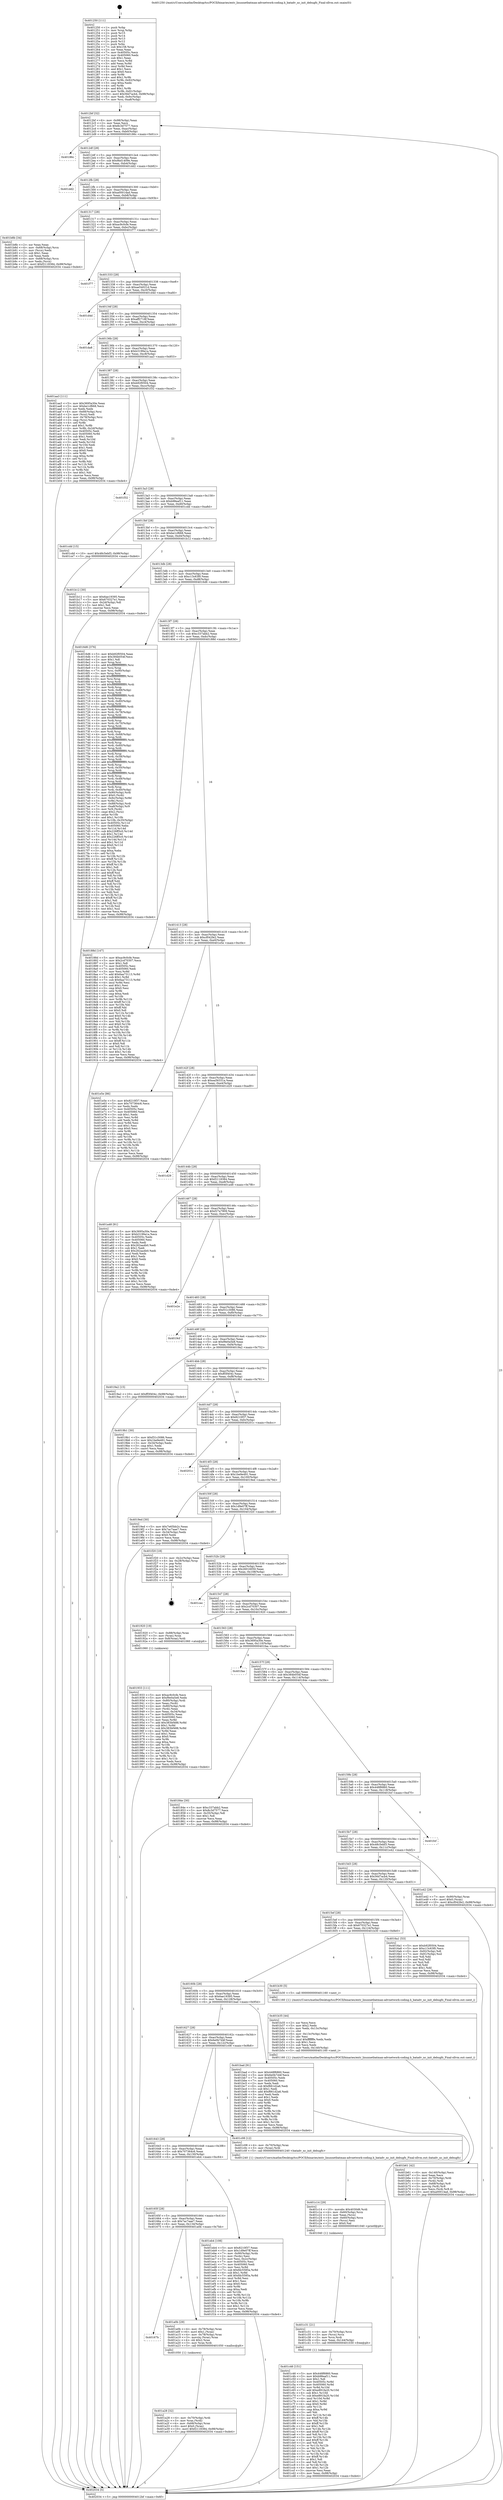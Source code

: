 digraph "0x401250" {
  label = "0x401250 (/mnt/c/Users/mathe/Desktop/tcc/POCII/binaries/extr_linuxnetbatman-advnetwork-coding.h_batadv_nc_init_debugfs_Final-ollvm.out::main(0))"
  labelloc = "t"
  node[shape=record]

  Entry [label="",width=0.3,height=0.3,shape=circle,fillcolor=black,style=filled]
  "0x4012bf" [label="{
     0x4012bf [32]\l
     | [instrs]\l
     &nbsp;&nbsp;0x4012bf \<+6\>: mov -0x98(%rbp),%eax\l
     &nbsp;&nbsp;0x4012c5 \<+2\>: mov %eax,%ecx\l
     &nbsp;&nbsp;0x4012c7 \<+6\>: sub $0x8c3d7577,%ecx\l
     &nbsp;&nbsp;0x4012cd \<+6\>: mov %eax,-0xac(%rbp)\l
     &nbsp;&nbsp;0x4012d3 \<+6\>: mov %ecx,-0xb0(%rbp)\l
     &nbsp;&nbsp;0x4012d9 \<+6\>: je 000000000040186c \<main+0x61c\>\l
  }"]
  "0x40186c" [label="{
     0x40186c\l
  }", style=dashed]
  "0x4012df" [label="{
     0x4012df [28]\l
     | [instrs]\l
     &nbsp;&nbsp;0x4012df \<+5\>: jmp 00000000004012e4 \<main+0x94\>\l
     &nbsp;&nbsp;0x4012e4 \<+6\>: mov -0xac(%rbp),%eax\l
     &nbsp;&nbsp;0x4012ea \<+5\>: sub $0x9bd1409e,%eax\l
     &nbsp;&nbsp;0x4012ef \<+6\>: mov %eax,-0xb4(%rbp)\l
     &nbsp;&nbsp;0x4012f5 \<+6\>: je 0000000000401dd2 \<main+0xb82\>\l
  }"]
  Exit [label="",width=0.3,height=0.3,shape=circle,fillcolor=black,style=filled,peripheries=2]
  "0x401dd2" [label="{
     0x401dd2\l
  }", style=dashed]
  "0x4012fb" [label="{
     0x4012fb [28]\l
     | [instrs]\l
     &nbsp;&nbsp;0x4012fb \<+5\>: jmp 0000000000401300 \<main+0xb0\>\l
     &nbsp;&nbsp;0x401300 \<+6\>: mov -0xac(%rbp),%eax\l
     &nbsp;&nbsp;0x401306 \<+5\>: sub $0xa00014ad,%eax\l
     &nbsp;&nbsp;0x40130b \<+6\>: mov %eax,-0xb8(%rbp)\l
     &nbsp;&nbsp;0x401311 \<+6\>: je 0000000000401b8b \<main+0x93b\>\l
  }"]
  "0x401c46" [label="{
     0x401c46 [151]\l
     | [instrs]\l
     &nbsp;&nbsp;0x401c46 \<+5\>: mov $0x448f6860,%eax\l
     &nbsp;&nbsp;0x401c4b \<+5\>: mov $0xb98eaf11,%esi\l
     &nbsp;&nbsp;0x401c50 \<+2\>: mov $0x1,%dl\l
     &nbsp;&nbsp;0x401c52 \<+8\>: mov 0x40505c,%r8d\l
     &nbsp;&nbsp;0x401c5a \<+8\>: mov 0x405060,%r9d\l
     &nbsp;&nbsp;0x401c62 \<+3\>: mov %r8d,%r10d\l
     &nbsp;&nbsp;0x401c65 \<+7\>: add $0xe891fa20,%r10d\l
     &nbsp;&nbsp;0x401c6c \<+4\>: sub $0x1,%r10d\l
     &nbsp;&nbsp;0x401c70 \<+7\>: sub $0xe891fa20,%r10d\l
     &nbsp;&nbsp;0x401c77 \<+4\>: imul %r10d,%r8d\l
     &nbsp;&nbsp;0x401c7b \<+4\>: and $0x1,%r8d\l
     &nbsp;&nbsp;0x401c7f \<+4\>: cmp $0x0,%r8d\l
     &nbsp;&nbsp;0x401c83 \<+4\>: sete %r11b\l
     &nbsp;&nbsp;0x401c87 \<+4\>: cmp $0xa,%r9d\l
     &nbsp;&nbsp;0x401c8b \<+3\>: setl %bl\l
     &nbsp;&nbsp;0x401c8e \<+3\>: mov %r11b,%r14b\l
     &nbsp;&nbsp;0x401c91 \<+4\>: xor $0xff,%r14b\l
     &nbsp;&nbsp;0x401c95 \<+3\>: mov %bl,%r15b\l
     &nbsp;&nbsp;0x401c98 \<+4\>: xor $0xff,%r15b\l
     &nbsp;&nbsp;0x401c9c \<+3\>: xor $0x1,%dl\l
     &nbsp;&nbsp;0x401c9f \<+3\>: mov %r14b,%r12b\l
     &nbsp;&nbsp;0x401ca2 \<+4\>: and $0xff,%r12b\l
     &nbsp;&nbsp;0x401ca6 \<+3\>: and %dl,%r11b\l
     &nbsp;&nbsp;0x401ca9 \<+3\>: mov %r15b,%r13b\l
     &nbsp;&nbsp;0x401cac \<+4\>: and $0xff,%r13b\l
     &nbsp;&nbsp;0x401cb0 \<+2\>: and %dl,%bl\l
     &nbsp;&nbsp;0x401cb2 \<+3\>: or %r11b,%r12b\l
     &nbsp;&nbsp;0x401cb5 \<+3\>: or %bl,%r13b\l
     &nbsp;&nbsp;0x401cb8 \<+3\>: xor %r13b,%r12b\l
     &nbsp;&nbsp;0x401cbb \<+3\>: or %r15b,%r14b\l
     &nbsp;&nbsp;0x401cbe \<+4\>: xor $0xff,%r14b\l
     &nbsp;&nbsp;0x401cc2 \<+3\>: or $0x1,%dl\l
     &nbsp;&nbsp;0x401cc5 \<+3\>: and %dl,%r14b\l
     &nbsp;&nbsp;0x401cc8 \<+3\>: or %r14b,%r12b\l
     &nbsp;&nbsp;0x401ccb \<+4\>: test $0x1,%r12b\l
     &nbsp;&nbsp;0x401ccf \<+3\>: cmovne %esi,%eax\l
     &nbsp;&nbsp;0x401cd2 \<+6\>: mov %eax,-0x98(%rbp)\l
     &nbsp;&nbsp;0x401cd8 \<+5\>: jmp 0000000000402034 \<main+0xde4\>\l
  }"]
  "0x401b8b" [label="{
     0x401b8b [34]\l
     | [instrs]\l
     &nbsp;&nbsp;0x401b8b \<+2\>: xor %eax,%eax\l
     &nbsp;&nbsp;0x401b8d \<+4\>: mov -0x68(%rbp),%rcx\l
     &nbsp;&nbsp;0x401b91 \<+2\>: mov (%rcx),%edx\l
     &nbsp;&nbsp;0x401b93 \<+3\>: sub $0x1,%eax\l
     &nbsp;&nbsp;0x401b96 \<+2\>: sub %eax,%edx\l
     &nbsp;&nbsp;0x401b98 \<+4\>: mov -0x68(%rbp),%rcx\l
     &nbsp;&nbsp;0x401b9c \<+2\>: mov %edx,(%rcx)\l
     &nbsp;&nbsp;0x401b9e \<+10\>: movl $0xf2118384,-0x98(%rbp)\l
     &nbsp;&nbsp;0x401ba8 \<+5\>: jmp 0000000000402034 \<main+0xde4\>\l
  }"]
  "0x401317" [label="{
     0x401317 [28]\l
     | [instrs]\l
     &nbsp;&nbsp;0x401317 \<+5\>: jmp 000000000040131c \<main+0xcc\>\l
     &nbsp;&nbsp;0x40131c \<+6\>: mov -0xac(%rbp),%eax\l
     &nbsp;&nbsp;0x401322 \<+5\>: sub $0xac9c0cfe,%eax\l
     &nbsp;&nbsp;0x401327 \<+6\>: mov %eax,-0xbc(%rbp)\l
     &nbsp;&nbsp;0x40132d \<+6\>: je 0000000000401f77 \<main+0xd27\>\l
  }"]
  "0x401c31" [label="{
     0x401c31 [21]\l
     | [instrs]\l
     &nbsp;&nbsp;0x401c31 \<+4\>: mov -0x70(%rbp),%rcx\l
     &nbsp;&nbsp;0x401c35 \<+3\>: mov (%rcx),%rcx\l
     &nbsp;&nbsp;0x401c38 \<+3\>: mov %rcx,%rdi\l
     &nbsp;&nbsp;0x401c3b \<+6\>: mov %eax,-0x144(%rbp)\l
     &nbsp;&nbsp;0x401c41 \<+5\>: call 0000000000401030 \<free@plt\>\l
     | [calls]\l
     &nbsp;&nbsp;0x401030 \{1\} (unknown)\l
  }"]
  "0x401f77" [label="{
     0x401f77\l
  }", style=dashed]
  "0x401333" [label="{
     0x401333 [28]\l
     | [instrs]\l
     &nbsp;&nbsp;0x401333 \<+5\>: jmp 0000000000401338 \<main+0xe8\>\l
     &nbsp;&nbsp;0x401338 \<+6\>: mov -0xac(%rbp),%eax\l
     &nbsp;&nbsp;0x40133e \<+5\>: sub $0xae54021d,%eax\l
     &nbsp;&nbsp;0x401343 \<+6\>: mov %eax,-0xc0(%rbp)\l
     &nbsp;&nbsp;0x401349 \<+6\>: je 0000000000401d4d \<main+0xafd\>\l
  }"]
  "0x401c14" [label="{
     0x401c14 [29]\l
     | [instrs]\l
     &nbsp;&nbsp;0x401c14 \<+10\>: movabs $0x4030d6,%rdi\l
     &nbsp;&nbsp;0x401c1e \<+4\>: mov -0x60(%rbp),%rcx\l
     &nbsp;&nbsp;0x401c22 \<+2\>: mov %eax,(%rcx)\l
     &nbsp;&nbsp;0x401c24 \<+4\>: mov -0x60(%rbp),%rcx\l
     &nbsp;&nbsp;0x401c28 \<+2\>: mov (%rcx),%esi\l
     &nbsp;&nbsp;0x401c2a \<+2\>: mov $0x0,%al\l
     &nbsp;&nbsp;0x401c2c \<+5\>: call 0000000000401040 \<printf@plt\>\l
     | [calls]\l
     &nbsp;&nbsp;0x401040 \{1\} (unknown)\l
  }"]
  "0x401d4d" [label="{
     0x401d4d\l
  }", style=dashed]
  "0x40134f" [label="{
     0x40134f [28]\l
     | [instrs]\l
     &nbsp;&nbsp;0x40134f \<+5\>: jmp 0000000000401354 \<main+0x104\>\l
     &nbsp;&nbsp;0x401354 \<+6\>: mov -0xac(%rbp),%eax\l
     &nbsp;&nbsp;0x40135a \<+5\>: sub $0xaff2718f,%eax\l
     &nbsp;&nbsp;0x40135f \<+6\>: mov %eax,-0xc4(%rbp)\l
     &nbsp;&nbsp;0x401365 \<+6\>: je 0000000000401da8 \<main+0xb58\>\l
  }"]
  "0x401b61" [label="{
     0x401b61 [42]\l
     | [instrs]\l
     &nbsp;&nbsp;0x401b61 \<+6\>: mov -0x140(%rbp),%ecx\l
     &nbsp;&nbsp;0x401b67 \<+3\>: imul %eax,%ecx\l
     &nbsp;&nbsp;0x401b6a \<+4\>: mov -0x70(%rbp),%rdi\l
     &nbsp;&nbsp;0x401b6e \<+3\>: mov (%rdi),%rdi\l
     &nbsp;&nbsp;0x401b71 \<+4\>: mov -0x68(%rbp),%r8\l
     &nbsp;&nbsp;0x401b75 \<+3\>: movslq (%r8),%r8\l
     &nbsp;&nbsp;0x401b78 \<+4\>: mov %ecx,(%rdi,%r8,4)\l
     &nbsp;&nbsp;0x401b7c \<+10\>: movl $0xa00014ad,-0x98(%rbp)\l
     &nbsp;&nbsp;0x401b86 \<+5\>: jmp 0000000000402034 \<main+0xde4\>\l
  }"]
  "0x401da8" [label="{
     0x401da8\l
  }", style=dashed]
  "0x40136b" [label="{
     0x40136b [28]\l
     | [instrs]\l
     &nbsp;&nbsp;0x40136b \<+5\>: jmp 0000000000401370 \<main+0x120\>\l
     &nbsp;&nbsp;0x401370 \<+6\>: mov -0xac(%rbp),%eax\l
     &nbsp;&nbsp;0x401376 \<+5\>: sub $0xb3199a1a,%eax\l
     &nbsp;&nbsp;0x40137b \<+6\>: mov %eax,-0xc8(%rbp)\l
     &nbsp;&nbsp;0x401381 \<+6\>: je 0000000000401aa3 \<main+0x853\>\l
  }"]
  "0x401b35" [label="{
     0x401b35 [44]\l
     | [instrs]\l
     &nbsp;&nbsp;0x401b35 \<+2\>: xor %ecx,%ecx\l
     &nbsp;&nbsp;0x401b37 \<+5\>: mov $0x2,%edx\l
     &nbsp;&nbsp;0x401b3c \<+6\>: mov %edx,-0x13c(%rbp)\l
     &nbsp;&nbsp;0x401b42 \<+1\>: cltd\l
     &nbsp;&nbsp;0x401b43 \<+6\>: mov -0x13c(%rbp),%esi\l
     &nbsp;&nbsp;0x401b49 \<+2\>: idiv %esi\l
     &nbsp;&nbsp;0x401b4b \<+6\>: imul $0xfffffffe,%edx,%edx\l
     &nbsp;&nbsp;0x401b51 \<+3\>: sub $0x1,%ecx\l
     &nbsp;&nbsp;0x401b54 \<+2\>: sub %ecx,%edx\l
     &nbsp;&nbsp;0x401b56 \<+6\>: mov %edx,-0x140(%rbp)\l
     &nbsp;&nbsp;0x401b5c \<+5\>: call 0000000000401160 \<next_i\>\l
     | [calls]\l
     &nbsp;&nbsp;0x401160 \{1\} (/mnt/c/Users/mathe/Desktop/tcc/POCII/binaries/extr_linuxnetbatman-advnetwork-coding.h_batadv_nc_init_debugfs_Final-ollvm.out::next_i)\l
  }"]
  "0x401aa3" [label="{
     0x401aa3 [111]\l
     | [instrs]\l
     &nbsp;&nbsp;0x401aa3 \<+5\>: mov $0x3695a30e,%eax\l
     &nbsp;&nbsp;0x401aa8 \<+5\>: mov $0xbe1cf668,%ecx\l
     &nbsp;&nbsp;0x401aad \<+2\>: xor %edx,%edx\l
     &nbsp;&nbsp;0x401aaf \<+4\>: mov -0x68(%rbp),%rsi\l
     &nbsp;&nbsp;0x401ab3 \<+2\>: mov (%rsi),%edi\l
     &nbsp;&nbsp;0x401ab5 \<+4\>: mov -0x78(%rbp),%rsi\l
     &nbsp;&nbsp;0x401ab9 \<+2\>: cmp (%rsi),%edi\l
     &nbsp;&nbsp;0x401abb \<+4\>: setl %r8b\l
     &nbsp;&nbsp;0x401abf \<+4\>: and $0x1,%r8b\l
     &nbsp;&nbsp;0x401ac3 \<+4\>: mov %r8b,-0x2d(%rbp)\l
     &nbsp;&nbsp;0x401ac7 \<+7\>: mov 0x40505c,%edi\l
     &nbsp;&nbsp;0x401ace \<+8\>: mov 0x405060,%r9d\l
     &nbsp;&nbsp;0x401ad6 \<+3\>: sub $0x1,%edx\l
     &nbsp;&nbsp;0x401ad9 \<+3\>: mov %edi,%r10d\l
     &nbsp;&nbsp;0x401adc \<+3\>: add %edx,%r10d\l
     &nbsp;&nbsp;0x401adf \<+4\>: imul %r10d,%edi\l
     &nbsp;&nbsp;0x401ae3 \<+3\>: and $0x1,%edi\l
     &nbsp;&nbsp;0x401ae6 \<+3\>: cmp $0x0,%edi\l
     &nbsp;&nbsp;0x401ae9 \<+4\>: sete %r8b\l
     &nbsp;&nbsp;0x401aed \<+4\>: cmp $0xa,%r9d\l
     &nbsp;&nbsp;0x401af1 \<+4\>: setl %r11b\l
     &nbsp;&nbsp;0x401af5 \<+3\>: mov %r8b,%bl\l
     &nbsp;&nbsp;0x401af8 \<+3\>: and %r11b,%bl\l
     &nbsp;&nbsp;0x401afb \<+3\>: xor %r11b,%r8b\l
     &nbsp;&nbsp;0x401afe \<+3\>: or %r8b,%bl\l
     &nbsp;&nbsp;0x401b01 \<+3\>: test $0x1,%bl\l
     &nbsp;&nbsp;0x401b04 \<+3\>: cmovne %ecx,%eax\l
     &nbsp;&nbsp;0x401b07 \<+6\>: mov %eax,-0x98(%rbp)\l
     &nbsp;&nbsp;0x401b0d \<+5\>: jmp 0000000000402034 \<main+0xde4\>\l
  }"]
  "0x401387" [label="{
     0x401387 [28]\l
     | [instrs]\l
     &nbsp;&nbsp;0x401387 \<+5\>: jmp 000000000040138c \<main+0x13c\>\l
     &nbsp;&nbsp;0x40138c \<+6\>: mov -0xac(%rbp),%eax\l
     &nbsp;&nbsp;0x401392 \<+5\>: sub $0xb92f0504,%eax\l
     &nbsp;&nbsp;0x401397 \<+6\>: mov %eax,-0xcc(%rbp)\l
     &nbsp;&nbsp;0x40139d \<+6\>: je 0000000000401f32 \<main+0xce2\>\l
  }"]
  "0x401a28" [label="{
     0x401a28 [32]\l
     | [instrs]\l
     &nbsp;&nbsp;0x401a28 \<+4\>: mov -0x70(%rbp),%rdi\l
     &nbsp;&nbsp;0x401a2c \<+3\>: mov %rax,(%rdi)\l
     &nbsp;&nbsp;0x401a2f \<+4\>: mov -0x68(%rbp),%rax\l
     &nbsp;&nbsp;0x401a33 \<+6\>: movl $0x0,(%rax)\l
     &nbsp;&nbsp;0x401a39 \<+10\>: movl $0xf2118384,-0x98(%rbp)\l
     &nbsp;&nbsp;0x401a43 \<+5\>: jmp 0000000000402034 \<main+0xde4\>\l
  }"]
  "0x401f32" [label="{
     0x401f32\l
  }", style=dashed]
  "0x4013a3" [label="{
     0x4013a3 [28]\l
     | [instrs]\l
     &nbsp;&nbsp;0x4013a3 \<+5\>: jmp 00000000004013a8 \<main+0x158\>\l
     &nbsp;&nbsp;0x4013a8 \<+6\>: mov -0xac(%rbp),%eax\l
     &nbsp;&nbsp;0x4013ae \<+5\>: sub $0xb98eaf11,%eax\l
     &nbsp;&nbsp;0x4013b3 \<+6\>: mov %eax,-0xd0(%rbp)\l
     &nbsp;&nbsp;0x4013b9 \<+6\>: je 0000000000401cdd \<main+0xa8d\>\l
  }"]
  "0x40167b" [label="{
     0x40167b\l
  }", style=dashed]
  "0x401cdd" [label="{
     0x401cdd [15]\l
     | [instrs]\l
     &nbsp;&nbsp;0x401cdd \<+10\>: movl $0x48c5ebf3,-0x98(%rbp)\l
     &nbsp;&nbsp;0x401ce7 \<+5\>: jmp 0000000000402034 \<main+0xde4\>\l
  }"]
  "0x4013bf" [label="{
     0x4013bf [28]\l
     | [instrs]\l
     &nbsp;&nbsp;0x4013bf \<+5\>: jmp 00000000004013c4 \<main+0x174\>\l
     &nbsp;&nbsp;0x4013c4 \<+6\>: mov -0xac(%rbp),%eax\l
     &nbsp;&nbsp;0x4013ca \<+5\>: sub $0xbe1cf668,%eax\l
     &nbsp;&nbsp;0x4013cf \<+6\>: mov %eax,-0xd4(%rbp)\l
     &nbsp;&nbsp;0x4013d5 \<+6\>: je 0000000000401b12 \<main+0x8c2\>\l
  }"]
  "0x401a0b" [label="{
     0x401a0b [29]\l
     | [instrs]\l
     &nbsp;&nbsp;0x401a0b \<+4\>: mov -0x78(%rbp),%rax\l
     &nbsp;&nbsp;0x401a0f \<+6\>: movl $0x1,(%rax)\l
     &nbsp;&nbsp;0x401a15 \<+4\>: mov -0x78(%rbp),%rax\l
     &nbsp;&nbsp;0x401a19 \<+3\>: movslq (%rax),%rax\l
     &nbsp;&nbsp;0x401a1c \<+4\>: shl $0x2,%rax\l
     &nbsp;&nbsp;0x401a20 \<+3\>: mov %rax,%rdi\l
     &nbsp;&nbsp;0x401a23 \<+5\>: call 0000000000401050 \<malloc@plt\>\l
     | [calls]\l
     &nbsp;&nbsp;0x401050 \{1\} (unknown)\l
  }"]
  "0x401b12" [label="{
     0x401b12 [30]\l
     | [instrs]\l
     &nbsp;&nbsp;0x401b12 \<+5\>: mov $0x6ae19395,%eax\l
     &nbsp;&nbsp;0x401b17 \<+5\>: mov $0x670327e1,%ecx\l
     &nbsp;&nbsp;0x401b1c \<+3\>: mov -0x2d(%rbp),%dl\l
     &nbsp;&nbsp;0x401b1f \<+3\>: test $0x1,%dl\l
     &nbsp;&nbsp;0x401b22 \<+3\>: cmovne %ecx,%eax\l
     &nbsp;&nbsp;0x401b25 \<+6\>: mov %eax,-0x98(%rbp)\l
     &nbsp;&nbsp;0x401b2b \<+5\>: jmp 0000000000402034 \<main+0xde4\>\l
  }"]
  "0x4013db" [label="{
     0x4013db [28]\l
     | [instrs]\l
     &nbsp;&nbsp;0x4013db \<+5\>: jmp 00000000004013e0 \<main+0x190\>\l
     &nbsp;&nbsp;0x4013e0 \<+6\>: mov -0xac(%rbp),%eax\l
     &nbsp;&nbsp;0x4013e6 \<+5\>: sub $0xc13c63f0,%eax\l
     &nbsp;&nbsp;0x4013eb \<+6\>: mov %eax,-0xd8(%rbp)\l
     &nbsp;&nbsp;0x4013f1 \<+6\>: je 00000000004016d6 \<main+0x486\>\l
  }"]
  "0x40165f" [label="{
     0x40165f [28]\l
     | [instrs]\l
     &nbsp;&nbsp;0x40165f \<+5\>: jmp 0000000000401664 \<main+0x414\>\l
     &nbsp;&nbsp;0x401664 \<+6\>: mov -0xac(%rbp),%eax\l
     &nbsp;&nbsp;0x40166a \<+5\>: sub $0x7ac7aae7,%eax\l
     &nbsp;&nbsp;0x40166f \<+6\>: mov %eax,-0x134(%rbp)\l
     &nbsp;&nbsp;0x401675 \<+6\>: je 0000000000401a0b \<main+0x7bb\>\l
  }"]
  "0x4016d6" [label="{
     0x4016d6 [376]\l
     | [instrs]\l
     &nbsp;&nbsp;0x4016d6 \<+5\>: mov $0xb92f0504,%eax\l
     &nbsp;&nbsp;0x4016db \<+5\>: mov $0x384b054f,%ecx\l
     &nbsp;&nbsp;0x4016e0 \<+2\>: mov $0x1,%dl\l
     &nbsp;&nbsp;0x4016e2 \<+3\>: mov %rsp,%rsi\l
     &nbsp;&nbsp;0x4016e5 \<+4\>: add $0xfffffffffffffff0,%rsi\l
     &nbsp;&nbsp;0x4016e9 \<+3\>: mov %rsi,%rsp\l
     &nbsp;&nbsp;0x4016ec \<+7\>: mov %rsi,-0x90(%rbp)\l
     &nbsp;&nbsp;0x4016f3 \<+3\>: mov %rsp,%rsi\l
     &nbsp;&nbsp;0x4016f6 \<+4\>: add $0xfffffffffffffff0,%rsi\l
     &nbsp;&nbsp;0x4016fa \<+3\>: mov %rsi,%rsp\l
     &nbsp;&nbsp;0x4016fd \<+3\>: mov %rsp,%rdi\l
     &nbsp;&nbsp;0x401700 \<+4\>: add $0xfffffffffffffff0,%rdi\l
     &nbsp;&nbsp;0x401704 \<+3\>: mov %rdi,%rsp\l
     &nbsp;&nbsp;0x401707 \<+7\>: mov %rdi,-0x88(%rbp)\l
     &nbsp;&nbsp;0x40170e \<+3\>: mov %rsp,%rdi\l
     &nbsp;&nbsp;0x401711 \<+4\>: add $0xfffffffffffffff0,%rdi\l
     &nbsp;&nbsp;0x401715 \<+3\>: mov %rdi,%rsp\l
     &nbsp;&nbsp;0x401718 \<+4\>: mov %rdi,-0x80(%rbp)\l
     &nbsp;&nbsp;0x40171c \<+3\>: mov %rsp,%rdi\l
     &nbsp;&nbsp;0x40171f \<+4\>: add $0xfffffffffffffff0,%rdi\l
     &nbsp;&nbsp;0x401723 \<+3\>: mov %rdi,%rsp\l
     &nbsp;&nbsp;0x401726 \<+4\>: mov %rdi,-0x78(%rbp)\l
     &nbsp;&nbsp;0x40172a \<+3\>: mov %rsp,%rdi\l
     &nbsp;&nbsp;0x40172d \<+4\>: add $0xfffffffffffffff0,%rdi\l
     &nbsp;&nbsp;0x401731 \<+3\>: mov %rdi,%rsp\l
     &nbsp;&nbsp;0x401734 \<+4\>: mov %rdi,-0x70(%rbp)\l
     &nbsp;&nbsp;0x401738 \<+3\>: mov %rsp,%rdi\l
     &nbsp;&nbsp;0x40173b \<+4\>: add $0xfffffffffffffff0,%rdi\l
     &nbsp;&nbsp;0x40173f \<+3\>: mov %rdi,%rsp\l
     &nbsp;&nbsp;0x401742 \<+4\>: mov %rdi,-0x68(%rbp)\l
     &nbsp;&nbsp;0x401746 \<+3\>: mov %rsp,%rdi\l
     &nbsp;&nbsp;0x401749 \<+4\>: add $0xfffffffffffffff0,%rdi\l
     &nbsp;&nbsp;0x40174d \<+3\>: mov %rdi,%rsp\l
     &nbsp;&nbsp;0x401750 \<+4\>: mov %rdi,-0x60(%rbp)\l
     &nbsp;&nbsp;0x401754 \<+3\>: mov %rsp,%rdi\l
     &nbsp;&nbsp;0x401757 \<+4\>: add $0xfffffffffffffff0,%rdi\l
     &nbsp;&nbsp;0x40175b \<+3\>: mov %rdi,%rsp\l
     &nbsp;&nbsp;0x40175e \<+4\>: mov %rdi,-0x58(%rbp)\l
     &nbsp;&nbsp;0x401762 \<+3\>: mov %rsp,%rdi\l
     &nbsp;&nbsp;0x401765 \<+4\>: add $0xfffffffffffffff0,%rdi\l
     &nbsp;&nbsp;0x401769 \<+3\>: mov %rdi,%rsp\l
     &nbsp;&nbsp;0x40176c \<+4\>: mov %rdi,-0x50(%rbp)\l
     &nbsp;&nbsp;0x401770 \<+3\>: mov %rsp,%rdi\l
     &nbsp;&nbsp;0x401773 \<+4\>: add $0xfffffffffffffff0,%rdi\l
     &nbsp;&nbsp;0x401777 \<+3\>: mov %rdi,%rsp\l
     &nbsp;&nbsp;0x40177a \<+4\>: mov %rdi,-0x48(%rbp)\l
     &nbsp;&nbsp;0x40177e \<+3\>: mov %rsp,%rdi\l
     &nbsp;&nbsp;0x401781 \<+4\>: add $0xfffffffffffffff0,%rdi\l
     &nbsp;&nbsp;0x401785 \<+3\>: mov %rdi,%rsp\l
     &nbsp;&nbsp;0x401788 \<+4\>: mov %rdi,-0x40(%rbp)\l
     &nbsp;&nbsp;0x40178c \<+7\>: mov -0x90(%rbp),%rdi\l
     &nbsp;&nbsp;0x401793 \<+6\>: movl $0x0,(%rdi)\l
     &nbsp;&nbsp;0x401799 \<+7\>: mov -0x9c(%rbp),%r8d\l
     &nbsp;&nbsp;0x4017a0 \<+3\>: mov %r8d,(%rsi)\l
     &nbsp;&nbsp;0x4017a3 \<+7\>: mov -0x88(%rbp),%rdi\l
     &nbsp;&nbsp;0x4017aa \<+7\>: mov -0xa8(%rbp),%r9\l
     &nbsp;&nbsp;0x4017b1 \<+3\>: mov %r9,(%rdi)\l
     &nbsp;&nbsp;0x4017b4 \<+3\>: cmpl $0x2,(%rsi)\l
     &nbsp;&nbsp;0x4017b7 \<+4\>: setne %r10b\l
     &nbsp;&nbsp;0x4017bb \<+4\>: and $0x1,%r10b\l
     &nbsp;&nbsp;0x4017bf \<+4\>: mov %r10b,-0x35(%rbp)\l
     &nbsp;&nbsp;0x4017c3 \<+8\>: mov 0x40505c,%r11d\l
     &nbsp;&nbsp;0x4017cb \<+7\>: mov 0x405060,%ebx\l
     &nbsp;&nbsp;0x4017d2 \<+3\>: mov %r11d,%r14d\l
     &nbsp;&nbsp;0x4017d5 \<+7\>: sub $0x226ff3c0,%r14d\l
     &nbsp;&nbsp;0x4017dc \<+4\>: sub $0x1,%r14d\l
     &nbsp;&nbsp;0x4017e0 \<+7\>: add $0x226ff3c0,%r14d\l
     &nbsp;&nbsp;0x4017e7 \<+4\>: imul %r14d,%r11d\l
     &nbsp;&nbsp;0x4017eb \<+4\>: and $0x1,%r11d\l
     &nbsp;&nbsp;0x4017ef \<+4\>: cmp $0x0,%r11d\l
     &nbsp;&nbsp;0x4017f3 \<+4\>: sete %r10b\l
     &nbsp;&nbsp;0x4017f7 \<+3\>: cmp $0xa,%ebx\l
     &nbsp;&nbsp;0x4017fa \<+4\>: setl %r15b\l
     &nbsp;&nbsp;0x4017fe \<+3\>: mov %r10b,%r12b\l
     &nbsp;&nbsp;0x401801 \<+4\>: xor $0xff,%r12b\l
     &nbsp;&nbsp;0x401805 \<+3\>: mov %r15b,%r13b\l
     &nbsp;&nbsp;0x401808 \<+4\>: xor $0xff,%r13b\l
     &nbsp;&nbsp;0x40180c \<+3\>: xor $0x1,%dl\l
     &nbsp;&nbsp;0x40180f \<+3\>: mov %r12b,%sil\l
     &nbsp;&nbsp;0x401812 \<+4\>: and $0xff,%sil\l
     &nbsp;&nbsp;0x401816 \<+3\>: and %dl,%r10b\l
     &nbsp;&nbsp;0x401819 \<+3\>: mov %r13b,%dil\l
     &nbsp;&nbsp;0x40181c \<+4\>: and $0xff,%dil\l
     &nbsp;&nbsp;0x401820 \<+3\>: and %dl,%r15b\l
     &nbsp;&nbsp;0x401823 \<+3\>: or %r10b,%sil\l
     &nbsp;&nbsp;0x401826 \<+3\>: or %r15b,%dil\l
     &nbsp;&nbsp;0x401829 \<+3\>: xor %dil,%sil\l
     &nbsp;&nbsp;0x40182c \<+3\>: or %r13b,%r12b\l
     &nbsp;&nbsp;0x40182f \<+4\>: xor $0xff,%r12b\l
     &nbsp;&nbsp;0x401833 \<+3\>: or $0x1,%dl\l
     &nbsp;&nbsp;0x401836 \<+3\>: and %dl,%r12b\l
     &nbsp;&nbsp;0x401839 \<+3\>: or %r12b,%sil\l
     &nbsp;&nbsp;0x40183c \<+4\>: test $0x1,%sil\l
     &nbsp;&nbsp;0x401840 \<+3\>: cmovne %ecx,%eax\l
     &nbsp;&nbsp;0x401843 \<+6\>: mov %eax,-0x98(%rbp)\l
     &nbsp;&nbsp;0x401849 \<+5\>: jmp 0000000000402034 \<main+0xde4\>\l
  }"]
  "0x4013f7" [label="{
     0x4013f7 [28]\l
     | [instrs]\l
     &nbsp;&nbsp;0x4013f7 \<+5\>: jmp 00000000004013fc \<main+0x1ac\>\l
     &nbsp;&nbsp;0x4013fc \<+6\>: mov -0xac(%rbp),%eax\l
     &nbsp;&nbsp;0x401402 \<+5\>: sub $0xc337abb2,%eax\l
     &nbsp;&nbsp;0x401407 \<+6\>: mov %eax,-0xdc(%rbp)\l
     &nbsp;&nbsp;0x40140d \<+6\>: je 000000000040188d \<main+0x63d\>\l
  }"]
  "0x401eb4" [label="{
     0x401eb4 [108]\l
     | [instrs]\l
     &nbsp;&nbsp;0x401eb4 \<+5\>: mov $0x8210f37,%eax\l
     &nbsp;&nbsp;0x401eb9 \<+5\>: mov $0x1d9e07ff,%ecx\l
     &nbsp;&nbsp;0x401ebe \<+7\>: mov -0x90(%rbp),%rdx\l
     &nbsp;&nbsp;0x401ec5 \<+2\>: mov (%rdx),%esi\l
     &nbsp;&nbsp;0x401ec7 \<+3\>: mov %esi,-0x2c(%rbp)\l
     &nbsp;&nbsp;0x401eca \<+7\>: mov 0x40505c,%esi\l
     &nbsp;&nbsp;0x401ed1 \<+7\>: mov 0x405060,%edi\l
     &nbsp;&nbsp;0x401ed8 \<+3\>: mov %esi,%r8d\l
     &nbsp;&nbsp;0x401edb \<+7\>: sub $0xfdc5585a,%r8d\l
     &nbsp;&nbsp;0x401ee2 \<+4\>: sub $0x1,%r8d\l
     &nbsp;&nbsp;0x401ee6 \<+7\>: add $0xfdc5585a,%r8d\l
     &nbsp;&nbsp;0x401eed \<+4\>: imul %r8d,%esi\l
     &nbsp;&nbsp;0x401ef1 \<+3\>: and $0x1,%esi\l
     &nbsp;&nbsp;0x401ef4 \<+3\>: cmp $0x0,%esi\l
     &nbsp;&nbsp;0x401ef7 \<+4\>: sete %r9b\l
     &nbsp;&nbsp;0x401efb \<+3\>: cmp $0xa,%edi\l
     &nbsp;&nbsp;0x401efe \<+4\>: setl %r10b\l
     &nbsp;&nbsp;0x401f02 \<+3\>: mov %r9b,%r11b\l
     &nbsp;&nbsp;0x401f05 \<+3\>: and %r10b,%r11b\l
     &nbsp;&nbsp;0x401f08 \<+3\>: xor %r10b,%r9b\l
     &nbsp;&nbsp;0x401f0b \<+3\>: or %r9b,%r11b\l
     &nbsp;&nbsp;0x401f0e \<+4\>: test $0x1,%r11b\l
     &nbsp;&nbsp;0x401f12 \<+3\>: cmovne %ecx,%eax\l
     &nbsp;&nbsp;0x401f15 \<+6\>: mov %eax,-0x98(%rbp)\l
     &nbsp;&nbsp;0x401f1b \<+5\>: jmp 0000000000402034 \<main+0xde4\>\l
  }"]
  "0x40188d" [label="{
     0x40188d [147]\l
     | [instrs]\l
     &nbsp;&nbsp;0x40188d \<+5\>: mov $0xac9c0cfe,%eax\l
     &nbsp;&nbsp;0x401892 \<+5\>: mov $0x2cd70307,%ecx\l
     &nbsp;&nbsp;0x401897 \<+2\>: mov $0x1,%dl\l
     &nbsp;&nbsp;0x401899 \<+7\>: mov 0x40505c,%esi\l
     &nbsp;&nbsp;0x4018a0 \<+7\>: mov 0x405060,%edi\l
     &nbsp;&nbsp;0x4018a7 \<+3\>: mov %esi,%r8d\l
     &nbsp;&nbsp;0x4018aa \<+7\>: add $0x6aa73113,%r8d\l
     &nbsp;&nbsp;0x4018b1 \<+4\>: sub $0x1,%r8d\l
     &nbsp;&nbsp;0x4018b5 \<+7\>: sub $0x6aa73113,%r8d\l
     &nbsp;&nbsp;0x4018bc \<+4\>: imul %r8d,%esi\l
     &nbsp;&nbsp;0x4018c0 \<+3\>: and $0x1,%esi\l
     &nbsp;&nbsp;0x4018c3 \<+3\>: cmp $0x0,%esi\l
     &nbsp;&nbsp;0x4018c6 \<+4\>: sete %r9b\l
     &nbsp;&nbsp;0x4018ca \<+3\>: cmp $0xa,%edi\l
     &nbsp;&nbsp;0x4018cd \<+4\>: setl %r10b\l
     &nbsp;&nbsp;0x4018d1 \<+3\>: mov %r9b,%r11b\l
     &nbsp;&nbsp;0x4018d4 \<+4\>: xor $0xff,%r11b\l
     &nbsp;&nbsp;0x4018d8 \<+3\>: mov %r10b,%bl\l
     &nbsp;&nbsp;0x4018db \<+3\>: xor $0xff,%bl\l
     &nbsp;&nbsp;0x4018de \<+3\>: xor $0x0,%dl\l
     &nbsp;&nbsp;0x4018e1 \<+3\>: mov %r11b,%r14b\l
     &nbsp;&nbsp;0x4018e4 \<+4\>: and $0x0,%r14b\l
     &nbsp;&nbsp;0x4018e8 \<+3\>: and %dl,%r9b\l
     &nbsp;&nbsp;0x4018eb \<+3\>: mov %bl,%r15b\l
     &nbsp;&nbsp;0x4018ee \<+4\>: and $0x0,%r15b\l
     &nbsp;&nbsp;0x4018f2 \<+3\>: and %dl,%r10b\l
     &nbsp;&nbsp;0x4018f5 \<+3\>: or %r9b,%r14b\l
     &nbsp;&nbsp;0x4018f8 \<+3\>: or %r10b,%r15b\l
     &nbsp;&nbsp;0x4018fb \<+3\>: xor %r15b,%r14b\l
     &nbsp;&nbsp;0x4018fe \<+3\>: or %bl,%r11b\l
     &nbsp;&nbsp;0x401901 \<+4\>: xor $0xff,%r11b\l
     &nbsp;&nbsp;0x401905 \<+3\>: or $0x0,%dl\l
     &nbsp;&nbsp;0x401908 \<+3\>: and %dl,%r11b\l
     &nbsp;&nbsp;0x40190b \<+3\>: or %r11b,%r14b\l
     &nbsp;&nbsp;0x40190e \<+4\>: test $0x1,%r14b\l
     &nbsp;&nbsp;0x401912 \<+3\>: cmovne %ecx,%eax\l
     &nbsp;&nbsp;0x401915 \<+6\>: mov %eax,-0x98(%rbp)\l
     &nbsp;&nbsp;0x40191b \<+5\>: jmp 0000000000402034 \<main+0xde4\>\l
  }"]
  "0x401413" [label="{
     0x401413 [28]\l
     | [instrs]\l
     &nbsp;&nbsp;0x401413 \<+5\>: jmp 0000000000401418 \<main+0x1c8\>\l
     &nbsp;&nbsp;0x401418 \<+6\>: mov -0xac(%rbp),%eax\l
     &nbsp;&nbsp;0x40141e \<+5\>: sub $0xcf042fe2,%eax\l
     &nbsp;&nbsp;0x401423 \<+6\>: mov %eax,-0xe0(%rbp)\l
     &nbsp;&nbsp;0x401429 \<+6\>: je 0000000000401e5e \<main+0xc0e\>\l
  }"]
  "0x401643" [label="{
     0x401643 [28]\l
     | [instrs]\l
     &nbsp;&nbsp;0x401643 \<+5\>: jmp 0000000000401648 \<main+0x3f8\>\l
     &nbsp;&nbsp;0x401648 \<+6\>: mov -0xac(%rbp),%eax\l
     &nbsp;&nbsp;0x40164e \<+5\>: sub $0x707364c6,%eax\l
     &nbsp;&nbsp;0x401653 \<+6\>: mov %eax,-0x130(%rbp)\l
     &nbsp;&nbsp;0x401659 \<+6\>: je 0000000000401eb4 \<main+0xc64\>\l
  }"]
  "0x401e5e" [label="{
     0x401e5e [86]\l
     | [instrs]\l
     &nbsp;&nbsp;0x401e5e \<+5\>: mov $0x8210f37,%eax\l
     &nbsp;&nbsp;0x401e63 \<+5\>: mov $0x707364c6,%ecx\l
     &nbsp;&nbsp;0x401e68 \<+2\>: xor %edx,%edx\l
     &nbsp;&nbsp;0x401e6a \<+7\>: mov 0x40505c,%esi\l
     &nbsp;&nbsp;0x401e71 \<+7\>: mov 0x405060,%edi\l
     &nbsp;&nbsp;0x401e78 \<+3\>: sub $0x1,%edx\l
     &nbsp;&nbsp;0x401e7b \<+3\>: mov %esi,%r8d\l
     &nbsp;&nbsp;0x401e7e \<+3\>: add %edx,%r8d\l
     &nbsp;&nbsp;0x401e81 \<+4\>: imul %r8d,%esi\l
     &nbsp;&nbsp;0x401e85 \<+3\>: and $0x1,%esi\l
     &nbsp;&nbsp;0x401e88 \<+3\>: cmp $0x0,%esi\l
     &nbsp;&nbsp;0x401e8b \<+4\>: sete %r9b\l
     &nbsp;&nbsp;0x401e8f \<+3\>: cmp $0xa,%edi\l
     &nbsp;&nbsp;0x401e92 \<+4\>: setl %r10b\l
     &nbsp;&nbsp;0x401e96 \<+3\>: mov %r9b,%r11b\l
     &nbsp;&nbsp;0x401e99 \<+3\>: and %r10b,%r11b\l
     &nbsp;&nbsp;0x401e9c \<+3\>: xor %r10b,%r9b\l
     &nbsp;&nbsp;0x401e9f \<+3\>: or %r9b,%r11b\l
     &nbsp;&nbsp;0x401ea2 \<+4\>: test $0x1,%r11b\l
     &nbsp;&nbsp;0x401ea6 \<+3\>: cmovne %ecx,%eax\l
     &nbsp;&nbsp;0x401ea9 \<+6\>: mov %eax,-0x98(%rbp)\l
     &nbsp;&nbsp;0x401eaf \<+5\>: jmp 0000000000402034 \<main+0xde4\>\l
  }"]
  "0x40142f" [label="{
     0x40142f [28]\l
     | [instrs]\l
     &nbsp;&nbsp;0x40142f \<+5\>: jmp 0000000000401434 \<main+0x1e4\>\l
     &nbsp;&nbsp;0x401434 \<+6\>: mov -0xac(%rbp),%eax\l
     &nbsp;&nbsp;0x40143a \<+5\>: sub $0xea56331a,%eax\l
     &nbsp;&nbsp;0x40143f \<+6\>: mov %eax,-0xe4(%rbp)\l
     &nbsp;&nbsp;0x401445 \<+6\>: je 0000000000401d29 \<main+0xad9\>\l
  }"]
  "0x401c08" [label="{
     0x401c08 [12]\l
     | [instrs]\l
     &nbsp;&nbsp;0x401c08 \<+4\>: mov -0x70(%rbp),%rax\l
     &nbsp;&nbsp;0x401c0c \<+3\>: mov (%rax),%rdi\l
     &nbsp;&nbsp;0x401c0f \<+5\>: call 0000000000401240 \<batadv_nc_init_debugfs\>\l
     | [calls]\l
     &nbsp;&nbsp;0x401240 \{1\} (/mnt/c/Users/mathe/Desktop/tcc/POCII/binaries/extr_linuxnetbatman-advnetwork-coding.h_batadv_nc_init_debugfs_Final-ollvm.out::batadv_nc_init_debugfs)\l
  }"]
  "0x401d29" [label="{
     0x401d29\l
  }", style=dashed]
  "0x40144b" [label="{
     0x40144b [28]\l
     | [instrs]\l
     &nbsp;&nbsp;0x40144b \<+5\>: jmp 0000000000401450 \<main+0x200\>\l
     &nbsp;&nbsp;0x401450 \<+6\>: mov -0xac(%rbp),%eax\l
     &nbsp;&nbsp;0x401456 \<+5\>: sub $0xf2118384,%eax\l
     &nbsp;&nbsp;0x40145b \<+6\>: mov %eax,-0xe8(%rbp)\l
     &nbsp;&nbsp;0x401461 \<+6\>: je 0000000000401a48 \<main+0x7f8\>\l
  }"]
  "0x401627" [label="{
     0x401627 [28]\l
     | [instrs]\l
     &nbsp;&nbsp;0x401627 \<+5\>: jmp 000000000040162c \<main+0x3dc\>\l
     &nbsp;&nbsp;0x40162c \<+6\>: mov -0xac(%rbp),%eax\l
     &nbsp;&nbsp;0x401632 \<+5\>: sub $0x6e0b7d4f,%eax\l
     &nbsp;&nbsp;0x401637 \<+6\>: mov %eax,-0x12c(%rbp)\l
     &nbsp;&nbsp;0x40163d \<+6\>: je 0000000000401c08 \<main+0x9b8\>\l
  }"]
  "0x401a48" [label="{
     0x401a48 [91]\l
     | [instrs]\l
     &nbsp;&nbsp;0x401a48 \<+5\>: mov $0x3695a30e,%eax\l
     &nbsp;&nbsp;0x401a4d \<+5\>: mov $0xb3199a1a,%ecx\l
     &nbsp;&nbsp;0x401a52 \<+7\>: mov 0x40505c,%edx\l
     &nbsp;&nbsp;0x401a59 \<+7\>: mov 0x405060,%esi\l
     &nbsp;&nbsp;0x401a60 \<+2\>: mov %edx,%edi\l
     &nbsp;&nbsp;0x401a62 \<+6\>: sub $0x262aa4b0,%edi\l
     &nbsp;&nbsp;0x401a68 \<+3\>: sub $0x1,%edi\l
     &nbsp;&nbsp;0x401a6b \<+6\>: add $0x262aa4b0,%edi\l
     &nbsp;&nbsp;0x401a71 \<+3\>: imul %edi,%edx\l
     &nbsp;&nbsp;0x401a74 \<+3\>: and $0x1,%edx\l
     &nbsp;&nbsp;0x401a77 \<+3\>: cmp $0x0,%edx\l
     &nbsp;&nbsp;0x401a7a \<+4\>: sete %r8b\l
     &nbsp;&nbsp;0x401a7e \<+3\>: cmp $0xa,%esi\l
     &nbsp;&nbsp;0x401a81 \<+4\>: setl %r9b\l
     &nbsp;&nbsp;0x401a85 \<+3\>: mov %r8b,%r10b\l
     &nbsp;&nbsp;0x401a88 \<+3\>: and %r9b,%r10b\l
     &nbsp;&nbsp;0x401a8b \<+3\>: xor %r9b,%r8b\l
     &nbsp;&nbsp;0x401a8e \<+3\>: or %r8b,%r10b\l
     &nbsp;&nbsp;0x401a91 \<+4\>: test $0x1,%r10b\l
     &nbsp;&nbsp;0x401a95 \<+3\>: cmovne %ecx,%eax\l
     &nbsp;&nbsp;0x401a98 \<+6\>: mov %eax,-0x98(%rbp)\l
     &nbsp;&nbsp;0x401a9e \<+5\>: jmp 0000000000402034 \<main+0xde4\>\l
  }"]
  "0x401467" [label="{
     0x401467 [28]\l
     | [instrs]\l
     &nbsp;&nbsp;0x401467 \<+5\>: jmp 000000000040146c \<main+0x21c\>\l
     &nbsp;&nbsp;0x40146c \<+6\>: mov -0xac(%rbp),%eax\l
     &nbsp;&nbsp;0x401472 \<+5\>: sub $0xf27a7909,%eax\l
     &nbsp;&nbsp;0x401477 \<+6\>: mov %eax,-0xec(%rbp)\l
     &nbsp;&nbsp;0x40147d \<+6\>: je 0000000000401e2e \<main+0xbde\>\l
  }"]
  "0x401bad" [label="{
     0x401bad [91]\l
     | [instrs]\l
     &nbsp;&nbsp;0x401bad \<+5\>: mov $0x448f6860,%eax\l
     &nbsp;&nbsp;0x401bb2 \<+5\>: mov $0x6e0b7d4f,%ecx\l
     &nbsp;&nbsp;0x401bb7 \<+7\>: mov 0x40505c,%edx\l
     &nbsp;&nbsp;0x401bbe \<+7\>: mov 0x405060,%esi\l
     &nbsp;&nbsp;0x401bc5 \<+2\>: mov %edx,%edi\l
     &nbsp;&nbsp;0x401bc7 \<+6\>: sub $0xf661d2a6,%edi\l
     &nbsp;&nbsp;0x401bcd \<+3\>: sub $0x1,%edi\l
     &nbsp;&nbsp;0x401bd0 \<+6\>: add $0xf661d2a6,%edi\l
     &nbsp;&nbsp;0x401bd6 \<+3\>: imul %edi,%edx\l
     &nbsp;&nbsp;0x401bd9 \<+3\>: and $0x1,%edx\l
     &nbsp;&nbsp;0x401bdc \<+3\>: cmp $0x0,%edx\l
     &nbsp;&nbsp;0x401bdf \<+4\>: sete %r8b\l
     &nbsp;&nbsp;0x401be3 \<+3\>: cmp $0xa,%esi\l
     &nbsp;&nbsp;0x401be6 \<+4\>: setl %r9b\l
     &nbsp;&nbsp;0x401bea \<+3\>: mov %r8b,%r10b\l
     &nbsp;&nbsp;0x401bed \<+3\>: and %r9b,%r10b\l
     &nbsp;&nbsp;0x401bf0 \<+3\>: xor %r9b,%r8b\l
     &nbsp;&nbsp;0x401bf3 \<+3\>: or %r8b,%r10b\l
     &nbsp;&nbsp;0x401bf6 \<+4\>: test $0x1,%r10b\l
     &nbsp;&nbsp;0x401bfa \<+3\>: cmovne %ecx,%eax\l
     &nbsp;&nbsp;0x401bfd \<+6\>: mov %eax,-0x98(%rbp)\l
     &nbsp;&nbsp;0x401c03 \<+5\>: jmp 0000000000402034 \<main+0xde4\>\l
  }"]
  "0x401e2e" [label="{
     0x401e2e\l
  }", style=dashed]
  "0x401483" [label="{
     0x401483 [28]\l
     | [instrs]\l
     &nbsp;&nbsp;0x401483 \<+5\>: jmp 0000000000401488 \<main+0x238\>\l
     &nbsp;&nbsp;0x401488 \<+6\>: mov -0xac(%rbp),%eax\l
     &nbsp;&nbsp;0x40148e \<+5\>: sub $0xf31c3086,%eax\l
     &nbsp;&nbsp;0x401493 \<+6\>: mov %eax,-0xf0(%rbp)\l
     &nbsp;&nbsp;0x401499 \<+6\>: je 00000000004019cf \<main+0x77f\>\l
  }"]
  "0x40160b" [label="{
     0x40160b [28]\l
     | [instrs]\l
     &nbsp;&nbsp;0x40160b \<+5\>: jmp 0000000000401610 \<main+0x3c0\>\l
     &nbsp;&nbsp;0x401610 \<+6\>: mov -0xac(%rbp),%eax\l
     &nbsp;&nbsp;0x401616 \<+5\>: sub $0x6ae19395,%eax\l
     &nbsp;&nbsp;0x40161b \<+6\>: mov %eax,-0x128(%rbp)\l
     &nbsp;&nbsp;0x401621 \<+6\>: je 0000000000401bad \<main+0x95d\>\l
  }"]
  "0x4019cf" [label="{
     0x4019cf\l
  }", style=dashed]
  "0x40149f" [label="{
     0x40149f [28]\l
     | [instrs]\l
     &nbsp;&nbsp;0x40149f \<+5\>: jmp 00000000004014a4 \<main+0x254\>\l
     &nbsp;&nbsp;0x4014a4 \<+6\>: mov -0xac(%rbp),%eax\l
     &nbsp;&nbsp;0x4014aa \<+5\>: sub $0xf9e0a5e8,%eax\l
     &nbsp;&nbsp;0x4014af \<+6\>: mov %eax,-0xf4(%rbp)\l
     &nbsp;&nbsp;0x4014b5 \<+6\>: je 00000000004019a2 \<main+0x752\>\l
  }"]
  "0x401b30" [label="{
     0x401b30 [5]\l
     | [instrs]\l
     &nbsp;&nbsp;0x401b30 \<+5\>: call 0000000000401160 \<next_i\>\l
     | [calls]\l
     &nbsp;&nbsp;0x401160 \{1\} (/mnt/c/Users/mathe/Desktop/tcc/POCII/binaries/extr_linuxnetbatman-advnetwork-coding.h_batadv_nc_init_debugfs_Final-ollvm.out::next_i)\l
  }"]
  "0x4019a2" [label="{
     0x4019a2 [15]\l
     | [instrs]\l
     &nbsp;&nbsp;0x4019a2 \<+10\>: movl $0xff3f404c,-0x98(%rbp)\l
     &nbsp;&nbsp;0x4019ac \<+5\>: jmp 0000000000402034 \<main+0xde4\>\l
  }"]
  "0x4014bb" [label="{
     0x4014bb [28]\l
     | [instrs]\l
     &nbsp;&nbsp;0x4014bb \<+5\>: jmp 00000000004014c0 \<main+0x270\>\l
     &nbsp;&nbsp;0x4014c0 \<+6\>: mov -0xac(%rbp),%eax\l
     &nbsp;&nbsp;0x4014c6 \<+5\>: sub $0xff3f404c,%eax\l
     &nbsp;&nbsp;0x4014cb \<+6\>: mov %eax,-0xf8(%rbp)\l
     &nbsp;&nbsp;0x4014d1 \<+6\>: je 00000000004019b1 \<main+0x761\>\l
  }"]
  "0x401933" [label="{
     0x401933 [111]\l
     | [instrs]\l
     &nbsp;&nbsp;0x401933 \<+5\>: mov $0xac9c0cfe,%ecx\l
     &nbsp;&nbsp;0x401938 \<+5\>: mov $0xf9e0a5e8,%edx\l
     &nbsp;&nbsp;0x40193d \<+4\>: mov -0x80(%rbp),%rdi\l
     &nbsp;&nbsp;0x401941 \<+2\>: mov %eax,(%rdi)\l
     &nbsp;&nbsp;0x401943 \<+4\>: mov -0x80(%rbp),%rdi\l
     &nbsp;&nbsp;0x401947 \<+2\>: mov (%rdi),%eax\l
     &nbsp;&nbsp;0x401949 \<+3\>: mov %eax,-0x34(%rbp)\l
     &nbsp;&nbsp;0x40194c \<+7\>: mov 0x40505c,%eax\l
     &nbsp;&nbsp;0x401953 \<+7\>: mov 0x405060,%esi\l
     &nbsp;&nbsp;0x40195a \<+3\>: mov %eax,%r8d\l
     &nbsp;&nbsp;0x40195d \<+7\>: add $0x383bf488,%r8d\l
     &nbsp;&nbsp;0x401964 \<+4\>: sub $0x1,%r8d\l
     &nbsp;&nbsp;0x401968 \<+7\>: sub $0x383bf488,%r8d\l
     &nbsp;&nbsp;0x40196f \<+4\>: imul %r8d,%eax\l
     &nbsp;&nbsp;0x401973 \<+3\>: and $0x1,%eax\l
     &nbsp;&nbsp;0x401976 \<+3\>: cmp $0x0,%eax\l
     &nbsp;&nbsp;0x401979 \<+4\>: sete %r9b\l
     &nbsp;&nbsp;0x40197d \<+3\>: cmp $0xa,%esi\l
     &nbsp;&nbsp;0x401980 \<+4\>: setl %r10b\l
     &nbsp;&nbsp;0x401984 \<+3\>: mov %r9b,%r11b\l
     &nbsp;&nbsp;0x401987 \<+3\>: and %r10b,%r11b\l
     &nbsp;&nbsp;0x40198a \<+3\>: xor %r10b,%r9b\l
     &nbsp;&nbsp;0x40198d \<+3\>: or %r9b,%r11b\l
     &nbsp;&nbsp;0x401990 \<+4\>: test $0x1,%r11b\l
     &nbsp;&nbsp;0x401994 \<+3\>: cmovne %edx,%ecx\l
     &nbsp;&nbsp;0x401997 \<+6\>: mov %ecx,-0x98(%rbp)\l
     &nbsp;&nbsp;0x40199d \<+5\>: jmp 0000000000402034 \<main+0xde4\>\l
  }"]
  "0x4019b1" [label="{
     0x4019b1 [30]\l
     | [instrs]\l
     &nbsp;&nbsp;0x4019b1 \<+5\>: mov $0xf31c3086,%eax\l
     &nbsp;&nbsp;0x4019b6 \<+5\>: mov $0x1be9e491,%ecx\l
     &nbsp;&nbsp;0x4019bb \<+3\>: mov -0x34(%rbp),%edx\l
     &nbsp;&nbsp;0x4019be \<+3\>: cmp $0x1,%edx\l
     &nbsp;&nbsp;0x4019c1 \<+3\>: cmovl %ecx,%eax\l
     &nbsp;&nbsp;0x4019c4 \<+6\>: mov %eax,-0x98(%rbp)\l
     &nbsp;&nbsp;0x4019ca \<+5\>: jmp 0000000000402034 \<main+0xde4\>\l
  }"]
  "0x4014d7" [label="{
     0x4014d7 [28]\l
     | [instrs]\l
     &nbsp;&nbsp;0x4014d7 \<+5\>: jmp 00000000004014dc \<main+0x28c\>\l
     &nbsp;&nbsp;0x4014dc \<+6\>: mov -0xac(%rbp),%eax\l
     &nbsp;&nbsp;0x4014e2 \<+5\>: sub $0x8210f37,%eax\l
     &nbsp;&nbsp;0x4014e7 \<+6\>: mov %eax,-0xfc(%rbp)\l
     &nbsp;&nbsp;0x4014ed \<+6\>: je 000000000040201c \<main+0xdcc\>\l
  }"]
  "0x401250" [label="{
     0x401250 [111]\l
     | [instrs]\l
     &nbsp;&nbsp;0x401250 \<+1\>: push %rbp\l
     &nbsp;&nbsp;0x401251 \<+3\>: mov %rsp,%rbp\l
     &nbsp;&nbsp;0x401254 \<+2\>: push %r15\l
     &nbsp;&nbsp;0x401256 \<+2\>: push %r14\l
     &nbsp;&nbsp;0x401258 \<+2\>: push %r13\l
     &nbsp;&nbsp;0x40125a \<+2\>: push %r12\l
     &nbsp;&nbsp;0x40125c \<+1\>: push %rbx\l
     &nbsp;&nbsp;0x40125d \<+7\>: sub $0x158,%rsp\l
     &nbsp;&nbsp;0x401264 \<+2\>: xor %eax,%eax\l
     &nbsp;&nbsp;0x401266 \<+7\>: mov 0x40505c,%ecx\l
     &nbsp;&nbsp;0x40126d \<+7\>: mov 0x405060,%edx\l
     &nbsp;&nbsp;0x401274 \<+3\>: sub $0x1,%eax\l
     &nbsp;&nbsp;0x401277 \<+3\>: mov %ecx,%r8d\l
     &nbsp;&nbsp;0x40127a \<+3\>: add %eax,%r8d\l
     &nbsp;&nbsp;0x40127d \<+4\>: imul %r8d,%ecx\l
     &nbsp;&nbsp;0x401281 \<+3\>: and $0x1,%ecx\l
     &nbsp;&nbsp;0x401284 \<+3\>: cmp $0x0,%ecx\l
     &nbsp;&nbsp;0x401287 \<+4\>: sete %r9b\l
     &nbsp;&nbsp;0x40128b \<+4\>: and $0x1,%r9b\l
     &nbsp;&nbsp;0x40128f \<+7\>: mov %r9b,-0x92(%rbp)\l
     &nbsp;&nbsp;0x401296 \<+3\>: cmp $0xa,%edx\l
     &nbsp;&nbsp;0x401299 \<+4\>: setl %r9b\l
     &nbsp;&nbsp;0x40129d \<+4\>: and $0x1,%r9b\l
     &nbsp;&nbsp;0x4012a1 \<+7\>: mov %r9b,-0x91(%rbp)\l
     &nbsp;&nbsp;0x4012a8 \<+10\>: movl $0x56d7acb4,-0x98(%rbp)\l
     &nbsp;&nbsp;0x4012b2 \<+6\>: mov %edi,-0x9c(%rbp)\l
     &nbsp;&nbsp;0x4012b8 \<+7\>: mov %rsi,-0xa8(%rbp)\l
  }"]
  "0x40201c" [label="{
     0x40201c\l
  }", style=dashed]
  "0x4014f3" [label="{
     0x4014f3 [28]\l
     | [instrs]\l
     &nbsp;&nbsp;0x4014f3 \<+5\>: jmp 00000000004014f8 \<main+0x2a8\>\l
     &nbsp;&nbsp;0x4014f8 \<+6\>: mov -0xac(%rbp),%eax\l
     &nbsp;&nbsp;0x4014fe \<+5\>: sub $0x1be9e491,%eax\l
     &nbsp;&nbsp;0x401503 \<+6\>: mov %eax,-0x100(%rbp)\l
     &nbsp;&nbsp;0x401509 \<+6\>: je 00000000004019ed \<main+0x79d\>\l
  }"]
  "0x402034" [label="{
     0x402034 [5]\l
     | [instrs]\l
     &nbsp;&nbsp;0x402034 \<+5\>: jmp 00000000004012bf \<main+0x6f\>\l
  }"]
  "0x4019ed" [label="{
     0x4019ed [30]\l
     | [instrs]\l
     &nbsp;&nbsp;0x4019ed \<+5\>: mov $0x7e65bb2c,%eax\l
     &nbsp;&nbsp;0x4019f2 \<+5\>: mov $0x7ac7aae7,%ecx\l
     &nbsp;&nbsp;0x4019f7 \<+3\>: mov -0x34(%rbp),%edx\l
     &nbsp;&nbsp;0x4019fa \<+3\>: cmp $0x0,%edx\l
     &nbsp;&nbsp;0x4019fd \<+3\>: cmove %ecx,%eax\l
     &nbsp;&nbsp;0x401a00 \<+6\>: mov %eax,-0x98(%rbp)\l
     &nbsp;&nbsp;0x401a06 \<+5\>: jmp 0000000000402034 \<main+0xde4\>\l
  }"]
  "0x40150f" [label="{
     0x40150f [28]\l
     | [instrs]\l
     &nbsp;&nbsp;0x40150f \<+5\>: jmp 0000000000401514 \<main+0x2c4\>\l
     &nbsp;&nbsp;0x401514 \<+6\>: mov -0xac(%rbp),%eax\l
     &nbsp;&nbsp;0x40151a \<+5\>: sub $0x1d9e07ff,%eax\l
     &nbsp;&nbsp;0x40151f \<+6\>: mov %eax,-0x104(%rbp)\l
     &nbsp;&nbsp;0x401525 \<+6\>: je 0000000000401f20 \<main+0xcd0\>\l
  }"]
  "0x4015ef" [label="{
     0x4015ef [28]\l
     | [instrs]\l
     &nbsp;&nbsp;0x4015ef \<+5\>: jmp 00000000004015f4 \<main+0x3a4\>\l
     &nbsp;&nbsp;0x4015f4 \<+6\>: mov -0xac(%rbp),%eax\l
     &nbsp;&nbsp;0x4015fa \<+5\>: sub $0x670327e1,%eax\l
     &nbsp;&nbsp;0x4015ff \<+6\>: mov %eax,-0x124(%rbp)\l
     &nbsp;&nbsp;0x401605 \<+6\>: je 0000000000401b30 \<main+0x8e0\>\l
  }"]
  "0x401f20" [label="{
     0x401f20 [18]\l
     | [instrs]\l
     &nbsp;&nbsp;0x401f20 \<+3\>: mov -0x2c(%rbp),%eax\l
     &nbsp;&nbsp;0x401f23 \<+4\>: lea -0x28(%rbp),%rsp\l
     &nbsp;&nbsp;0x401f27 \<+1\>: pop %rbx\l
     &nbsp;&nbsp;0x401f28 \<+2\>: pop %r12\l
     &nbsp;&nbsp;0x401f2a \<+2\>: pop %r13\l
     &nbsp;&nbsp;0x401f2c \<+2\>: pop %r14\l
     &nbsp;&nbsp;0x401f2e \<+2\>: pop %r15\l
     &nbsp;&nbsp;0x401f30 \<+1\>: pop %rbp\l
     &nbsp;&nbsp;0x401f31 \<+1\>: ret\l
  }"]
  "0x40152b" [label="{
     0x40152b [28]\l
     | [instrs]\l
     &nbsp;&nbsp;0x40152b \<+5\>: jmp 0000000000401530 \<main+0x2e0\>\l
     &nbsp;&nbsp;0x401530 \<+6\>: mov -0xac(%rbp),%eax\l
     &nbsp;&nbsp;0x401536 \<+5\>: sub $0x26016050,%eax\l
     &nbsp;&nbsp;0x40153b \<+6\>: mov %eax,-0x108(%rbp)\l
     &nbsp;&nbsp;0x401541 \<+6\>: je 0000000000401cec \<main+0xa9c\>\l
  }"]
  "0x4016a1" [label="{
     0x4016a1 [53]\l
     | [instrs]\l
     &nbsp;&nbsp;0x4016a1 \<+5\>: mov $0xb92f0504,%eax\l
     &nbsp;&nbsp;0x4016a6 \<+5\>: mov $0xc13c63f0,%ecx\l
     &nbsp;&nbsp;0x4016ab \<+6\>: mov -0x92(%rbp),%dl\l
     &nbsp;&nbsp;0x4016b1 \<+7\>: mov -0x91(%rbp),%sil\l
     &nbsp;&nbsp;0x4016b8 \<+3\>: mov %dl,%dil\l
     &nbsp;&nbsp;0x4016bb \<+3\>: and %sil,%dil\l
     &nbsp;&nbsp;0x4016be \<+3\>: xor %sil,%dl\l
     &nbsp;&nbsp;0x4016c1 \<+3\>: or %dl,%dil\l
     &nbsp;&nbsp;0x4016c4 \<+4\>: test $0x1,%dil\l
     &nbsp;&nbsp;0x4016c8 \<+3\>: cmovne %ecx,%eax\l
     &nbsp;&nbsp;0x4016cb \<+6\>: mov %eax,-0x98(%rbp)\l
     &nbsp;&nbsp;0x4016d1 \<+5\>: jmp 0000000000402034 \<main+0xde4\>\l
  }"]
  "0x401cec" [label="{
     0x401cec\l
  }", style=dashed]
  "0x401547" [label="{
     0x401547 [28]\l
     | [instrs]\l
     &nbsp;&nbsp;0x401547 \<+5\>: jmp 000000000040154c \<main+0x2fc\>\l
     &nbsp;&nbsp;0x40154c \<+6\>: mov -0xac(%rbp),%eax\l
     &nbsp;&nbsp;0x401552 \<+5\>: sub $0x2cd70307,%eax\l
     &nbsp;&nbsp;0x401557 \<+6\>: mov %eax,-0x10c(%rbp)\l
     &nbsp;&nbsp;0x40155d \<+6\>: je 0000000000401920 \<main+0x6d0\>\l
  }"]
  "0x4015d3" [label="{
     0x4015d3 [28]\l
     | [instrs]\l
     &nbsp;&nbsp;0x4015d3 \<+5\>: jmp 00000000004015d8 \<main+0x388\>\l
     &nbsp;&nbsp;0x4015d8 \<+6\>: mov -0xac(%rbp),%eax\l
     &nbsp;&nbsp;0x4015de \<+5\>: sub $0x56d7acb4,%eax\l
     &nbsp;&nbsp;0x4015e3 \<+6\>: mov %eax,-0x120(%rbp)\l
     &nbsp;&nbsp;0x4015e9 \<+6\>: je 00000000004016a1 \<main+0x451\>\l
  }"]
  "0x401920" [label="{
     0x401920 [19]\l
     | [instrs]\l
     &nbsp;&nbsp;0x401920 \<+7\>: mov -0x88(%rbp),%rax\l
     &nbsp;&nbsp;0x401927 \<+3\>: mov (%rax),%rax\l
     &nbsp;&nbsp;0x40192a \<+4\>: mov 0x8(%rax),%rdi\l
     &nbsp;&nbsp;0x40192e \<+5\>: call 0000000000401060 \<atoi@plt\>\l
     | [calls]\l
     &nbsp;&nbsp;0x401060 \{1\} (unknown)\l
  }"]
  "0x401563" [label="{
     0x401563 [28]\l
     | [instrs]\l
     &nbsp;&nbsp;0x401563 \<+5\>: jmp 0000000000401568 \<main+0x318\>\l
     &nbsp;&nbsp;0x401568 \<+6\>: mov -0xac(%rbp),%eax\l
     &nbsp;&nbsp;0x40156e \<+5\>: sub $0x3695a30e,%eax\l
     &nbsp;&nbsp;0x401573 \<+6\>: mov %eax,-0x110(%rbp)\l
     &nbsp;&nbsp;0x401579 \<+6\>: je 0000000000401faa \<main+0xd5a\>\l
  }"]
  "0x401e42" [label="{
     0x401e42 [28]\l
     | [instrs]\l
     &nbsp;&nbsp;0x401e42 \<+7\>: mov -0x90(%rbp),%rax\l
     &nbsp;&nbsp;0x401e49 \<+6\>: movl $0x0,(%rax)\l
     &nbsp;&nbsp;0x401e4f \<+10\>: movl $0xcf042fe2,-0x98(%rbp)\l
     &nbsp;&nbsp;0x401e59 \<+5\>: jmp 0000000000402034 \<main+0xde4\>\l
  }"]
  "0x401faa" [label="{
     0x401faa\l
  }", style=dashed]
  "0x40157f" [label="{
     0x40157f [28]\l
     | [instrs]\l
     &nbsp;&nbsp;0x40157f \<+5\>: jmp 0000000000401584 \<main+0x334\>\l
     &nbsp;&nbsp;0x401584 \<+6\>: mov -0xac(%rbp),%eax\l
     &nbsp;&nbsp;0x40158a \<+5\>: sub $0x384b054f,%eax\l
     &nbsp;&nbsp;0x40158f \<+6\>: mov %eax,-0x114(%rbp)\l
     &nbsp;&nbsp;0x401595 \<+6\>: je 000000000040184e \<main+0x5fe\>\l
  }"]
  "0x4015b7" [label="{
     0x4015b7 [28]\l
     | [instrs]\l
     &nbsp;&nbsp;0x4015b7 \<+5\>: jmp 00000000004015bc \<main+0x36c\>\l
     &nbsp;&nbsp;0x4015bc \<+6\>: mov -0xac(%rbp),%eax\l
     &nbsp;&nbsp;0x4015c2 \<+5\>: sub $0x48c5ebf3,%eax\l
     &nbsp;&nbsp;0x4015c7 \<+6\>: mov %eax,-0x11c(%rbp)\l
     &nbsp;&nbsp;0x4015cd \<+6\>: je 0000000000401e42 \<main+0xbf2\>\l
  }"]
  "0x40184e" [label="{
     0x40184e [30]\l
     | [instrs]\l
     &nbsp;&nbsp;0x40184e \<+5\>: mov $0xc337abb2,%eax\l
     &nbsp;&nbsp;0x401853 \<+5\>: mov $0x8c3d7577,%ecx\l
     &nbsp;&nbsp;0x401858 \<+3\>: mov -0x35(%rbp),%dl\l
     &nbsp;&nbsp;0x40185b \<+3\>: test $0x1,%dl\l
     &nbsp;&nbsp;0x40185e \<+3\>: cmovne %ecx,%eax\l
     &nbsp;&nbsp;0x401861 \<+6\>: mov %eax,-0x98(%rbp)\l
     &nbsp;&nbsp;0x401867 \<+5\>: jmp 0000000000402034 \<main+0xde4\>\l
  }"]
  "0x40159b" [label="{
     0x40159b [28]\l
     | [instrs]\l
     &nbsp;&nbsp;0x40159b \<+5\>: jmp 00000000004015a0 \<main+0x350\>\l
     &nbsp;&nbsp;0x4015a0 \<+6\>: mov -0xac(%rbp),%eax\l
     &nbsp;&nbsp;0x4015a6 \<+5\>: sub $0x448f6860,%eax\l
     &nbsp;&nbsp;0x4015ab \<+6\>: mov %eax,-0x118(%rbp)\l
     &nbsp;&nbsp;0x4015b1 \<+6\>: je 0000000000401fcf \<main+0xd7f\>\l
  }"]
  "0x401fcf" [label="{
     0x401fcf\l
  }", style=dashed]
  Entry -> "0x401250" [label=" 1"]
  "0x4012bf" -> "0x40186c" [label=" 0"]
  "0x4012bf" -> "0x4012df" [label=" 24"]
  "0x401f20" -> Exit [label=" 1"]
  "0x4012df" -> "0x401dd2" [label=" 0"]
  "0x4012df" -> "0x4012fb" [label=" 24"]
  "0x401eb4" -> "0x402034" [label=" 1"]
  "0x4012fb" -> "0x401b8b" [label=" 1"]
  "0x4012fb" -> "0x401317" [label=" 23"]
  "0x401e5e" -> "0x402034" [label=" 1"]
  "0x401317" -> "0x401f77" [label=" 0"]
  "0x401317" -> "0x401333" [label=" 23"]
  "0x401e42" -> "0x402034" [label=" 1"]
  "0x401333" -> "0x401d4d" [label=" 0"]
  "0x401333" -> "0x40134f" [label=" 23"]
  "0x401cdd" -> "0x402034" [label=" 1"]
  "0x40134f" -> "0x401da8" [label=" 0"]
  "0x40134f" -> "0x40136b" [label=" 23"]
  "0x401c46" -> "0x402034" [label=" 1"]
  "0x40136b" -> "0x401aa3" [label=" 2"]
  "0x40136b" -> "0x401387" [label=" 21"]
  "0x401c31" -> "0x401c46" [label=" 1"]
  "0x401387" -> "0x401f32" [label=" 0"]
  "0x401387" -> "0x4013a3" [label=" 21"]
  "0x401c14" -> "0x401c31" [label=" 1"]
  "0x4013a3" -> "0x401cdd" [label=" 1"]
  "0x4013a3" -> "0x4013bf" [label=" 20"]
  "0x401c08" -> "0x401c14" [label=" 1"]
  "0x4013bf" -> "0x401b12" [label=" 2"]
  "0x4013bf" -> "0x4013db" [label=" 18"]
  "0x401bad" -> "0x402034" [label=" 1"]
  "0x4013db" -> "0x4016d6" [label=" 1"]
  "0x4013db" -> "0x4013f7" [label=" 17"]
  "0x401b61" -> "0x402034" [label=" 1"]
  "0x4013f7" -> "0x40188d" [label=" 1"]
  "0x4013f7" -> "0x401413" [label=" 16"]
  "0x401b35" -> "0x401b61" [label=" 1"]
  "0x401413" -> "0x401e5e" [label=" 1"]
  "0x401413" -> "0x40142f" [label=" 15"]
  "0x401b12" -> "0x402034" [label=" 2"]
  "0x40142f" -> "0x401d29" [label=" 0"]
  "0x40142f" -> "0x40144b" [label=" 15"]
  "0x401aa3" -> "0x402034" [label=" 2"]
  "0x40144b" -> "0x401a48" [label=" 2"]
  "0x40144b" -> "0x401467" [label=" 13"]
  "0x401a28" -> "0x402034" [label=" 1"]
  "0x401467" -> "0x401e2e" [label=" 0"]
  "0x401467" -> "0x401483" [label=" 13"]
  "0x401a0b" -> "0x401a28" [label=" 1"]
  "0x401483" -> "0x4019cf" [label=" 0"]
  "0x401483" -> "0x40149f" [label=" 13"]
  "0x40165f" -> "0x401a0b" [label=" 1"]
  "0x40149f" -> "0x4019a2" [label=" 1"]
  "0x40149f" -> "0x4014bb" [label=" 12"]
  "0x401b8b" -> "0x402034" [label=" 1"]
  "0x4014bb" -> "0x4019b1" [label=" 1"]
  "0x4014bb" -> "0x4014d7" [label=" 11"]
  "0x401643" -> "0x401eb4" [label=" 1"]
  "0x4014d7" -> "0x40201c" [label=" 0"]
  "0x4014d7" -> "0x4014f3" [label=" 11"]
  "0x401627" -> "0x401643" [label=" 2"]
  "0x4014f3" -> "0x4019ed" [label=" 1"]
  "0x4014f3" -> "0x40150f" [label=" 10"]
  "0x401627" -> "0x401c08" [label=" 1"]
  "0x40150f" -> "0x401f20" [label=" 1"]
  "0x40150f" -> "0x40152b" [label=" 9"]
  "0x401a48" -> "0x402034" [label=" 2"]
  "0x40152b" -> "0x401cec" [label=" 0"]
  "0x40152b" -> "0x401547" [label=" 9"]
  "0x40160b" -> "0x401627" [label=" 3"]
  "0x401547" -> "0x401920" [label=" 1"]
  "0x401547" -> "0x401563" [label=" 8"]
  "0x40165f" -> "0x40167b" [label=" 0"]
  "0x401563" -> "0x401faa" [label=" 0"]
  "0x401563" -> "0x40157f" [label=" 8"]
  "0x4015ef" -> "0x40160b" [label=" 4"]
  "0x40157f" -> "0x40184e" [label=" 1"]
  "0x40157f" -> "0x40159b" [label=" 7"]
  "0x401643" -> "0x40165f" [label=" 1"]
  "0x40159b" -> "0x401fcf" [label=" 0"]
  "0x40159b" -> "0x4015b7" [label=" 7"]
  "0x4015ef" -> "0x401b30" [label=" 1"]
  "0x4015b7" -> "0x401e42" [label=" 1"]
  "0x4015b7" -> "0x4015d3" [label=" 6"]
  "0x40160b" -> "0x401bad" [label=" 1"]
  "0x4015d3" -> "0x4016a1" [label=" 1"]
  "0x4015d3" -> "0x4015ef" [label=" 5"]
  "0x4016a1" -> "0x402034" [label=" 1"]
  "0x401250" -> "0x4012bf" [label=" 1"]
  "0x402034" -> "0x4012bf" [label=" 23"]
  "0x401b30" -> "0x401b35" [label=" 1"]
  "0x4016d6" -> "0x402034" [label=" 1"]
  "0x40184e" -> "0x402034" [label=" 1"]
  "0x40188d" -> "0x402034" [label=" 1"]
  "0x401920" -> "0x401933" [label=" 1"]
  "0x401933" -> "0x402034" [label=" 1"]
  "0x4019a2" -> "0x402034" [label=" 1"]
  "0x4019b1" -> "0x402034" [label=" 1"]
  "0x4019ed" -> "0x402034" [label=" 1"]
}

